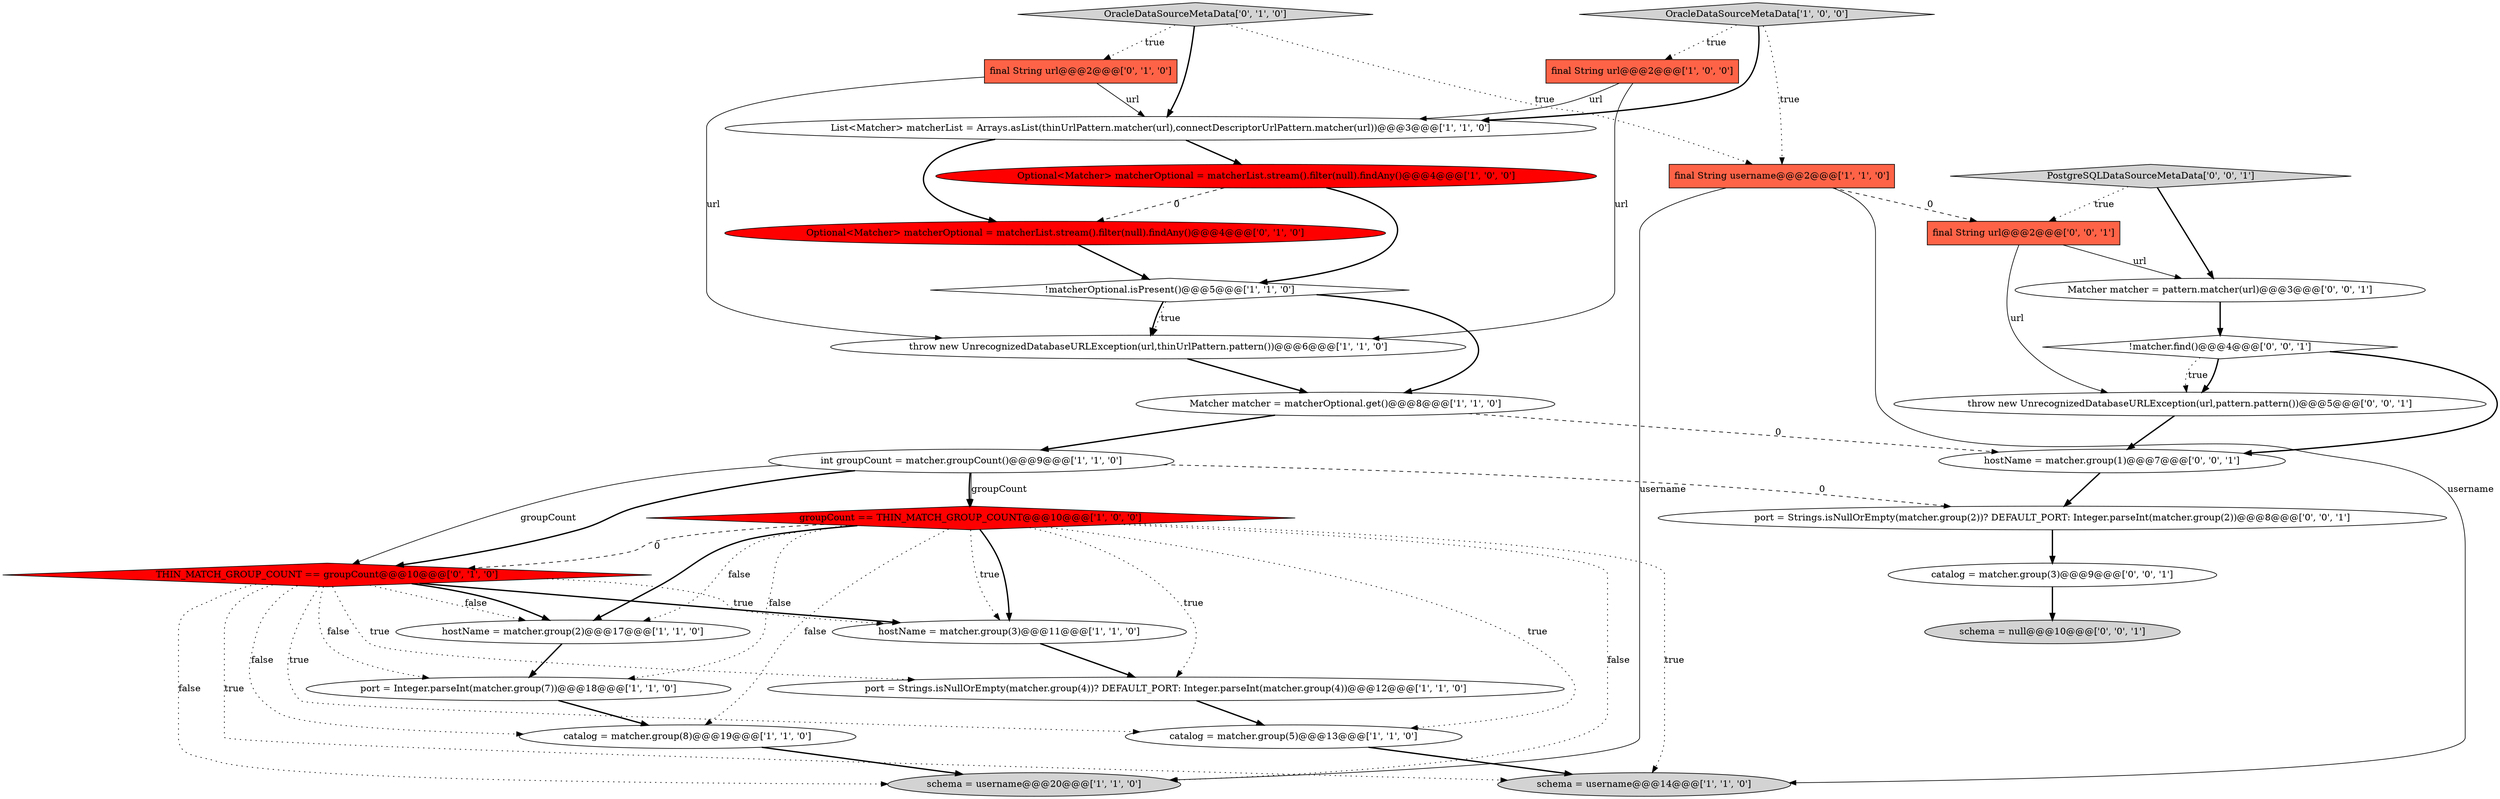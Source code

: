 digraph {
6 [style = filled, label = "schema = username@@@14@@@['1', '1', '0']", fillcolor = lightgray, shape = ellipse image = "AAA0AAABBB1BBB"];
19 [style = filled, label = "OracleDataSourceMetaData['0', '1', '0']", fillcolor = lightgray, shape = diamond image = "AAA0AAABBB2BBB"];
22 [style = filled, label = "final String url@@@2@@@['0', '0', '1']", fillcolor = tomato, shape = box image = "AAA0AAABBB3BBB"];
29 [style = filled, label = "catalog = matcher.group(3)@@@9@@@['0', '0', '1']", fillcolor = white, shape = ellipse image = "AAA0AAABBB3BBB"];
3 [style = filled, label = "List<Matcher> matcherList = Arrays.asList(thinUrlPattern.matcher(url),connectDescriptorUrlPattern.matcher(url))@@@3@@@['1', '1', '0']", fillcolor = white, shape = ellipse image = "AAA0AAABBB1BBB"];
9 [style = filled, label = "int groupCount = matcher.groupCount()@@@9@@@['1', '1', '0']", fillcolor = white, shape = ellipse image = "AAA0AAABBB1BBB"];
2 [style = filled, label = "final String username@@@2@@@['1', '1', '0']", fillcolor = tomato, shape = box image = "AAA0AAABBB1BBB"];
0 [style = filled, label = "final String url@@@2@@@['1', '0', '0']", fillcolor = tomato, shape = box image = "AAA0AAABBB1BBB"];
4 [style = filled, label = "schema = username@@@20@@@['1', '1', '0']", fillcolor = lightgray, shape = ellipse image = "AAA0AAABBB1BBB"];
17 [style = filled, label = "Optional<Matcher> matcherOptional = matcherList.stream().filter(null).findAny()@@@4@@@['1', '0', '0']", fillcolor = red, shape = ellipse image = "AAA1AAABBB1BBB"];
26 [style = filled, label = "PostgreSQLDataSourceMetaData['0', '0', '1']", fillcolor = lightgray, shape = diamond image = "AAA0AAABBB3BBB"];
14 [style = filled, label = "port = Strings.isNullOrEmpty(matcher.group(4))? DEFAULT_PORT: Integer.parseInt(matcher.group(4))@@@12@@@['1', '1', '0']", fillcolor = white, shape = ellipse image = "AAA0AAABBB1BBB"];
23 [style = filled, label = "!matcher.find()@@@4@@@['0', '0', '1']", fillcolor = white, shape = diamond image = "AAA0AAABBB3BBB"];
8 [style = filled, label = "catalog = matcher.group(8)@@@19@@@['1', '1', '0']", fillcolor = white, shape = ellipse image = "AAA0AAABBB1BBB"];
21 [style = filled, label = "Optional<Matcher> matcherOptional = matcherList.stream().filter(null).findAny()@@@4@@@['0', '1', '0']", fillcolor = red, shape = ellipse image = "AAA1AAABBB2BBB"];
13 [style = filled, label = "OracleDataSourceMetaData['1', '0', '0']", fillcolor = lightgray, shape = diamond image = "AAA0AAABBB1BBB"];
10 [style = filled, label = "port = Integer.parseInt(matcher.group(7))@@@18@@@['1', '1', '0']", fillcolor = white, shape = ellipse image = "AAA0AAABBB1BBB"];
18 [style = filled, label = "THIN_MATCH_GROUP_COUNT == groupCount@@@10@@@['0', '1', '0']", fillcolor = red, shape = diamond image = "AAA1AAABBB2BBB"];
5 [style = filled, label = "groupCount == THIN_MATCH_GROUP_COUNT@@@10@@@['1', '0', '0']", fillcolor = red, shape = diamond image = "AAA1AAABBB1BBB"];
12 [style = filled, label = "Matcher matcher = matcherOptional.get()@@@8@@@['1', '1', '0']", fillcolor = white, shape = ellipse image = "AAA0AAABBB1BBB"];
11 [style = filled, label = "hostName = matcher.group(2)@@@17@@@['1', '1', '0']", fillcolor = white, shape = ellipse image = "AAA0AAABBB1BBB"];
7 [style = filled, label = "throw new UnrecognizedDatabaseURLException(url,thinUrlPattern.pattern())@@@6@@@['1', '1', '0']", fillcolor = white, shape = ellipse image = "AAA0AAABBB1BBB"];
15 [style = filled, label = "catalog = matcher.group(5)@@@13@@@['1', '1', '0']", fillcolor = white, shape = ellipse image = "AAA0AAABBB1BBB"];
27 [style = filled, label = "schema = null@@@10@@@['0', '0', '1']", fillcolor = lightgray, shape = ellipse image = "AAA0AAABBB3BBB"];
24 [style = filled, label = "Matcher matcher = pattern.matcher(url)@@@3@@@['0', '0', '1']", fillcolor = white, shape = ellipse image = "AAA0AAABBB3BBB"];
30 [style = filled, label = "throw new UnrecognizedDatabaseURLException(url,pattern.pattern())@@@5@@@['0', '0', '1']", fillcolor = white, shape = ellipse image = "AAA0AAABBB3BBB"];
20 [style = filled, label = "final String url@@@2@@@['0', '1', '0']", fillcolor = tomato, shape = box image = "AAA0AAABBB2BBB"];
25 [style = filled, label = "hostName = matcher.group(1)@@@7@@@['0', '0', '1']", fillcolor = white, shape = ellipse image = "AAA0AAABBB3BBB"];
1 [style = filled, label = "hostName = matcher.group(3)@@@11@@@['1', '1', '0']", fillcolor = white, shape = ellipse image = "AAA0AAABBB1BBB"];
16 [style = filled, label = "!matcherOptional.isPresent()@@@5@@@['1', '1', '0']", fillcolor = white, shape = diamond image = "AAA0AAABBB1BBB"];
28 [style = filled, label = "port = Strings.isNullOrEmpty(matcher.group(2))? DEFAULT_PORT: Integer.parseInt(matcher.group(2))@@@8@@@['0', '0', '1']", fillcolor = white, shape = ellipse image = "AAA0AAABBB3BBB"];
28->29 [style = bold, label=""];
5->14 [style = dotted, label="true"];
23->25 [style = bold, label=""];
25->28 [style = bold, label=""];
23->30 [style = bold, label=""];
18->11 [style = dotted, label="false"];
7->12 [style = bold, label=""];
0->3 [style = solid, label="url"];
19->2 [style = dotted, label="true"];
19->20 [style = dotted, label="true"];
5->1 [style = dotted, label="true"];
18->11 [style = bold, label=""];
18->1 [style = dotted, label="true"];
9->28 [style = dashed, label="0"];
16->7 [style = bold, label=""];
18->15 [style = dotted, label="true"];
5->11 [style = dotted, label="false"];
5->6 [style = dotted, label="true"];
5->10 [style = dotted, label="false"];
23->30 [style = dotted, label="true"];
30->25 [style = bold, label=""];
15->6 [style = bold, label=""];
18->10 [style = dotted, label="false"];
26->22 [style = dotted, label="true"];
20->3 [style = solid, label="url"];
12->9 [style = bold, label=""];
26->24 [style = bold, label=""];
17->21 [style = dashed, label="0"];
5->15 [style = dotted, label="true"];
5->18 [style = dashed, label="0"];
18->14 [style = dotted, label="true"];
9->18 [style = solid, label="groupCount"];
18->6 [style = dotted, label="true"];
13->2 [style = dotted, label="true"];
16->7 [style = dotted, label="true"];
5->1 [style = bold, label=""];
29->27 [style = bold, label=""];
18->4 [style = dotted, label="false"];
2->6 [style = solid, label="username"];
9->18 [style = bold, label=""];
12->25 [style = dashed, label="0"];
10->8 [style = bold, label=""];
13->3 [style = bold, label=""];
18->1 [style = bold, label=""];
18->8 [style = dotted, label="false"];
13->0 [style = dotted, label="true"];
22->30 [style = solid, label="url"];
11->10 [style = bold, label=""];
2->4 [style = solid, label="username"];
20->7 [style = solid, label="url"];
9->5 [style = bold, label=""];
21->16 [style = bold, label=""];
0->7 [style = solid, label="url"];
3->17 [style = bold, label=""];
3->21 [style = bold, label=""];
1->14 [style = bold, label=""];
5->11 [style = bold, label=""];
14->15 [style = bold, label=""];
9->5 [style = solid, label="groupCount"];
8->4 [style = bold, label=""];
5->8 [style = dotted, label="false"];
2->22 [style = dashed, label="0"];
16->12 [style = bold, label=""];
19->3 [style = bold, label=""];
22->24 [style = solid, label="url"];
17->16 [style = bold, label=""];
24->23 [style = bold, label=""];
5->4 [style = dotted, label="false"];
}
